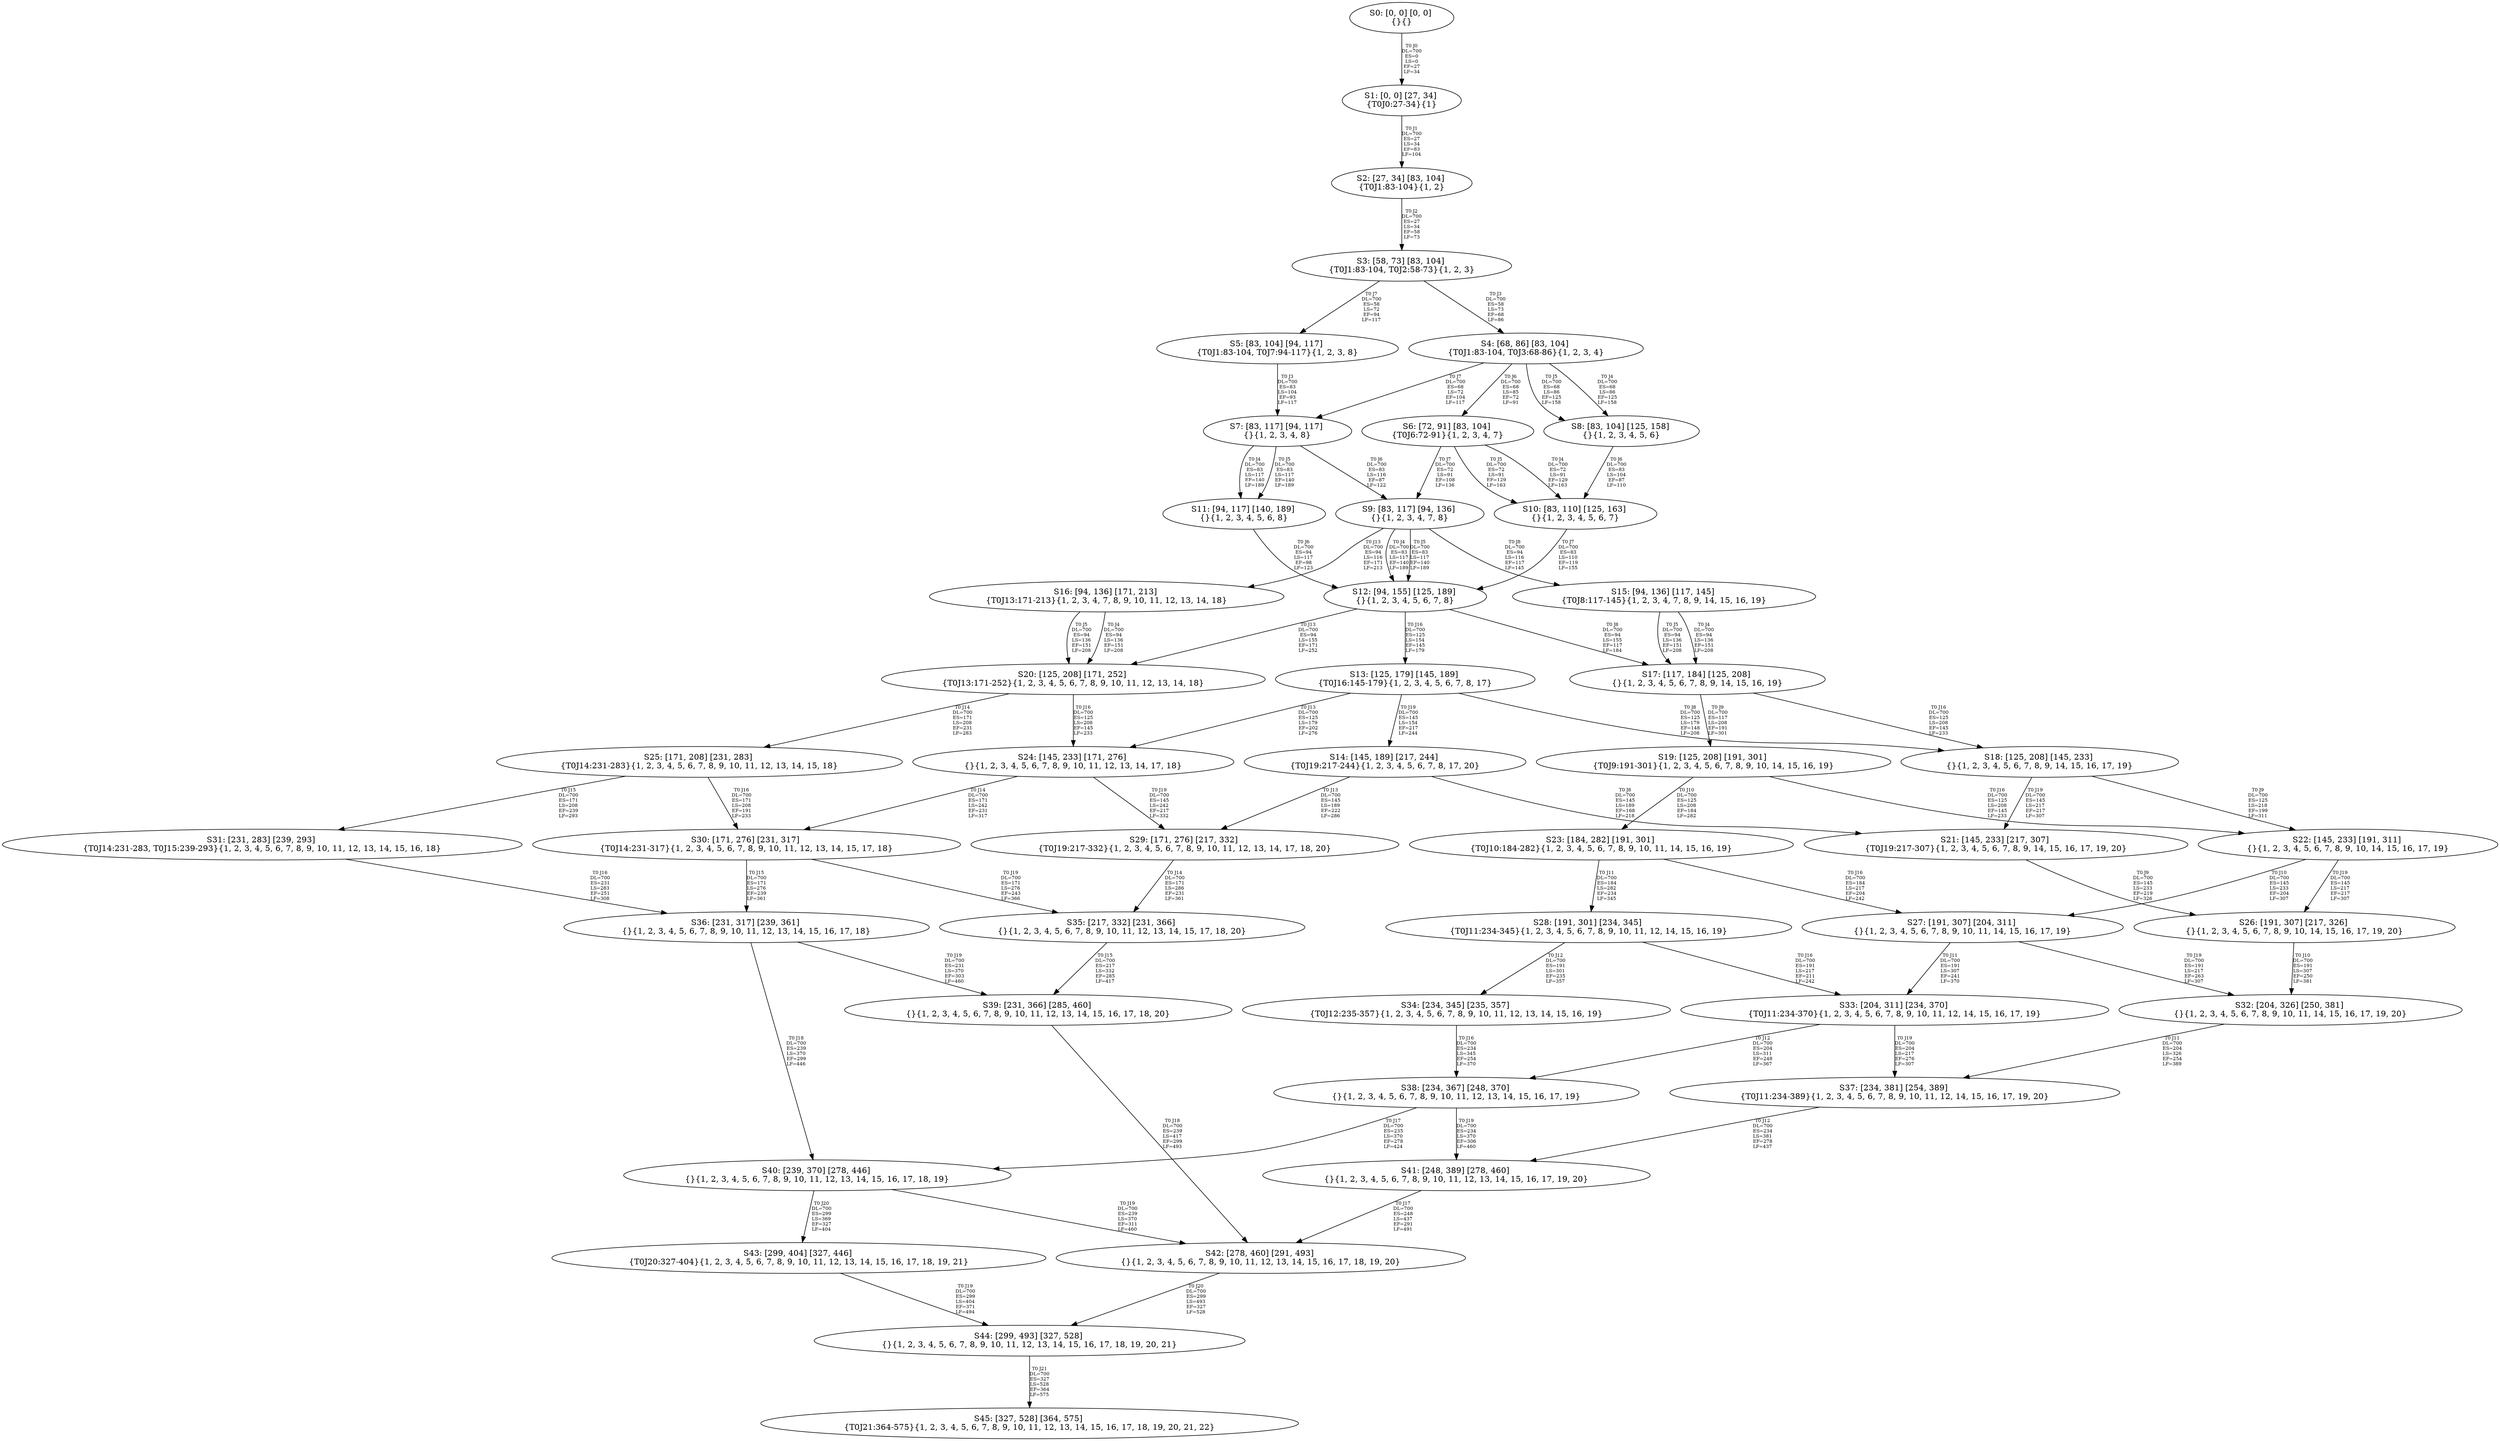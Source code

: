 digraph {
	S0[label="S0: [0, 0] [0, 0] \n{}{}"];
	S1[label="S1: [0, 0] [27, 34] \n{T0J0:27-34}{1}"];
	S2[label="S2: [27, 34] [83, 104] \n{T0J1:83-104}{1, 2}"];
	S3[label="S3: [58, 73] [83, 104] \n{T0J1:83-104, T0J2:58-73}{1, 2, 3}"];
	S4[label="S4: [68, 86] [83, 104] \n{T0J1:83-104, T0J3:68-86}{1, 2, 3, 4}"];
	S5[label="S5: [83, 104] [94, 117] \n{T0J1:83-104, T0J7:94-117}{1, 2, 3, 8}"];
	S6[label="S6: [72, 91] [83, 104] \n{T0J6:72-91}{1, 2, 3, 4, 7}"];
	S7[label="S7: [83, 117] [94, 117] \n{}{1, 2, 3, 4, 8}"];
	S8[label="S8: [83, 104] [125, 158] \n{}{1, 2, 3, 4, 5, 6}"];
	S9[label="S9: [83, 117] [94, 136] \n{}{1, 2, 3, 4, 7, 8}"];
	S10[label="S10: [83, 110] [125, 163] \n{}{1, 2, 3, 4, 5, 6, 7}"];
	S11[label="S11: [94, 117] [140, 189] \n{}{1, 2, 3, 4, 5, 6, 8}"];
	S12[label="S12: [94, 155] [125, 189] \n{}{1, 2, 3, 4, 5, 6, 7, 8}"];
	S13[label="S13: [125, 179] [145, 189] \n{T0J16:145-179}{1, 2, 3, 4, 5, 6, 7, 8, 17}"];
	S14[label="S14: [145, 189] [217, 244] \n{T0J19:217-244}{1, 2, 3, 4, 5, 6, 7, 8, 17, 20}"];
	S15[label="S15: [94, 136] [117, 145] \n{T0J8:117-145}{1, 2, 3, 4, 7, 8, 9, 14, 15, 16, 19}"];
	S16[label="S16: [94, 136] [171, 213] \n{T0J13:171-213}{1, 2, 3, 4, 7, 8, 9, 10, 11, 12, 13, 14, 18}"];
	S17[label="S17: [117, 184] [125, 208] \n{}{1, 2, 3, 4, 5, 6, 7, 8, 9, 14, 15, 16, 19}"];
	S18[label="S18: [125, 208] [145, 233] \n{}{1, 2, 3, 4, 5, 6, 7, 8, 9, 14, 15, 16, 17, 19}"];
	S19[label="S19: [125, 208] [191, 301] \n{T0J9:191-301}{1, 2, 3, 4, 5, 6, 7, 8, 9, 10, 14, 15, 16, 19}"];
	S20[label="S20: [125, 208] [171, 252] \n{T0J13:171-252}{1, 2, 3, 4, 5, 6, 7, 8, 9, 10, 11, 12, 13, 14, 18}"];
	S21[label="S21: [145, 233] [217, 307] \n{T0J19:217-307}{1, 2, 3, 4, 5, 6, 7, 8, 9, 14, 15, 16, 17, 19, 20}"];
	S22[label="S22: [145, 233] [191, 311] \n{}{1, 2, 3, 4, 5, 6, 7, 8, 9, 10, 14, 15, 16, 17, 19}"];
	S23[label="S23: [184, 282] [191, 301] \n{T0J10:184-282}{1, 2, 3, 4, 5, 6, 7, 8, 9, 10, 11, 14, 15, 16, 19}"];
	S24[label="S24: [145, 233] [171, 276] \n{}{1, 2, 3, 4, 5, 6, 7, 8, 9, 10, 11, 12, 13, 14, 17, 18}"];
	S25[label="S25: [171, 208] [231, 283] \n{T0J14:231-283}{1, 2, 3, 4, 5, 6, 7, 8, 9, 10, 11, 12, 13, 14, 15, 18}"];
	S26[label="S26: [191, 307] [217, 326] \n{}{1, 2, 3, 4, 5, 6, 7, 8, 9, 10, 14, 15, 16, 17, 19, 20}"];
	S27[label="S27: [191, 307] [204, 311] \n{}{1, 2, 3, 4, 5, 6, 7, 8, 9, 10, 11, 14, 15, 16, 17, 19}"];
	S28[label="S28: [191, 301] [234, 345] \n{T0J11:234-345}{1, 2, 3, 4, 5, 6, 7, 8, 9, 10, 11, 12, 14, 15, 16, 19}"];
	S29[label="S29: [171, 276] [217, 332] \n{T0J19:217-332}{1, 2, 3, 4, 5, 6, 7, 8, 9, 10, 11, 12, 13, 14, 17, 18, 20}"];
	S30[label="S30: [171, 276] [231, 317] \n{T0J14:231-317}{1, 2, 3, 4, 5, 6, 7, 8, 9, 10, 11, 12, 13, 14, 15, 17, 18}"];
	S31[label="S31: [231, 283] [239, 293] \n{T0J14:231-283, T0J15:239-293}{1, 2, 3, 4, 5, 6, 7, 8, 9, 10, 11, 12, 13, 14, 15, 16, 18}"];
	S32[label="S32: [204, 326] [250, 381] \n{}{1, 2, 3, 4, 5, 6, 7, 8, 9, 10, 11, 14, 15, 16, 17, 19, 20}"];
	S33[label="S33: [204, 311] [234, 370] \n{T0J11:234-370}{1, 2, 3, 4, 5, 6, 7, 8, 9, 10, 11, 12, 14, 15, 16, 17, 19}"];
	S34[label="S34: [234, 345] [235, 357] \n{T0J12:235-357}{1, 2, 3, 4, 5, 6, 7, 8, 9, 10, 11, 12, 13, 14, 15, 16, 19}"];
	S35[label="S35: [217, 332] [231, 366] \n{}{1, 2, 3, 4, 5, 6, 7, 8, 9, 10, 11, 12, 13, 14, 15, 17, 18, 20}"];
	S36[label="S36: [231, 317] [239, 361] \n{}{1, 2, 3, 4, 5, 6, 7, 8, 9, 10, 11, 12, 13, 14, 15, 16, 17, 18}"];
	S37[label="S37: [234, 381] [254, 389] \n{T0J11:234-389}{1, 2, 3, 4, 5, 6, 7, 8, 9, 10, 11, 12, 14, 15, 16, 17, 19, 20}"];
	S38[label="S38: [234, 367] [248, 370] \n{}{1, 2, 3, 4, 5, 6, 7, 8, 9, 10, 11, 12, 13, 14, 15, 16, 17, 19}"];
	S39[label="S39: [231, 366] [285, 460] \n{}{1, 2, 3, 4, 5, 6, 7, 8, 9, 10, 11, 12, 13, 14, 15, 16, 17, 18, 20}"];
	S40[label="S40: [239, 370] [278, 446] \n{}{1, 2, 3, 4, 5, 6, 7, 8, 9, 10, 11, 12, 13, 14, 15, 16, 17, 18, 19}"];
	S41[label="S41: [248, 389] [278, 460] \n{}{1, 2, 3, 4, 5, 6, 7, 8, 9, 10, 11, 12, 13, 14, 15, 16, 17, 19, 20}"];
	S42[label="S42: [278, 460] [291, 493] \n{}{1, 2, 3, 4, 5, 6, 7, 8, 9, 10, 11, 12, 13, 14, 15, 16, 17, 18, 19, 20}"];
	S43[label="S43: [299, 404] [327, 446] \n{T0J20:327-404}{1, 2, 3, 4, 5, 6, 7, 8, 9, 10, 11, 12, 13, 14, 15, 16, 17, 18, 19, 21}"];
	S44[label="S44: [299, 493] [327, 528] \n{}{1, 2, 3, 4, 5, 6, 7, 8, 9, 10, 11, 12, 13, 14, 15, 16, 17, 18, 19, 20, 21}"];
	S45[label="S45: [327, 528] [364, 575] \n{T0J21:364-575}{1, 2, 3, 4, 5, 6, 7, 8, 9, 10, 11, 12, 13, 14, 15, 16, 17, 18, 19, 20, 21, 22}"];
	S0 -> S1[label="T0 J0\nDL=700\nES=0\nLS=0\nEF=27\nLF=34",fontsize=8];
	S1 -> S2[label="T0 J1\nDL=700\nES=27\nLS=34\nEF=83\nLF=104",fontsize=8];
	S2 -> S3[label="T0 J2\nDL=700\nES=27\nLS=34\nEF=58\nLF=73",fontsize=8];
	S3 -> S4[label="T0 J3\nDL=700\nES=58\nLS=73\nEF=68\nLF=86",fontsize=8];
	S3 -> S5[label="T0 J7\nDL=700\nES=58\nLS=72\nEF=94\nLF=117",fontsize=8];
	S4 -> S8[label="T0 J4\nDL=700\nES=68\nLS=86\nEF=125\nLF=158",fontsize=8];
	S4 -> S8[label="T0 J5\nDL=700\nES=68\nLS=86\nEF=125\nLF=158",fontsize=8];
	S4 -> S6[label="T0 J6\nDL=700\nES=68\nLS=85\nEF=72\nLF=91",fontsize=8];
	S4 -> S7[label="T0 J7\nDL=700\nES=68\nLS=72\nEF=104\nLF=117",fontsize=8];
	S5 -> S7[label="T0 J3\nDL=700\nES=83\nLS=104\nEF=93\nLF=117",fontsize=8];
	S6 -> S10[label="T0 J4\nDL=700\nES=72\nLS=91\nEF=129\nLF=163",fontsize=8];
	S6 -> S10[label="T0 J5\nDL=700\nES=72\nLS=91\nEF=129\nLF=163",fontsize=8];
	S6 -> S9[label="T0 J7\nDL=700\nES=72\nLS=91\nEF=108\nLF=136",fontsize=8];
	S7 -> S11[label="T0 J4\nDL=700\nES=83\nLS=117\nEF=140\nLF=189",fontsize=8];
	S7 -> S11[label="T0 J5\nDL=700\nES=83\nLS=117\nEF=140\nLF=189",fontsize=8];
	S7 -> S9[label="T0 J6\nDL=700\nES=83\nLS=116\nEF=87\nLF=122",fontsize=8];
	S8 -> S10[label="T0 J6\nDL=700\nES=83\nLS=104\nEF=87\nLF=110",fontsize=8];
	S9 -> S12[label="T0 J4\nDL=700\nES=83\nLS=117\nEF=140\nLF=189",fontsize=8];
	S9 -> S12[label="T0 J5\nDL=700\nES=83\nLS=117\nEF=140\nLF=189",fontsize=8];
	S9 -> S15[label="T0 J8\nDL=700\nES=94\nLS=116\nEF=117\nLF=145",fontsize=8];
	S9 -> S16[label="T0 J13\nDL=700\nES=94\nLS=116\nEF=171\nLF=213",fontsize=8];
	S10 -> S12[label="T0 J7\nDL=700\nES=83\nLS=110\nEF=119\nLF=155",fontsize=8];
	S11 -> S12[label="T0 J6\nDL=700\nES=94\nLS=117\nEF=98\nLF=123",fontsize=8];
	S12 -> S17[label="T0 J8\nDL=700\nES=94\nLS=155\nEF=117\nLF=184",fontsize=8];
	S12 -> S20[label="T0 J13\nDL=700\nES=94\nLS=155\nEF=171\nLF=252",fontsize=8];
	S12 -> S13[label="T0 J16\nDL=700\nES=125\nLS=154\nEF=145\nLF=179",fontsize=8];
	S13 -> S18[label="T0 J8\nDL=700\nES=125\nLS=179\nEF=148\nLF=208",fontsize=8];
	S13 -> S24[label="T0 J13\nDL=700\nES=125\nLS=179\nEF=202\nLF=276",fontsize=8];
	S13 -> S14[label="T0 J19\nDL=700\nES=145\nLS=154\nEF=217\nLF=244",fontsize=8];
	S14 -> S21[label="T0 J8\nDL=700\nES=145\nLS=189\nEF=168\nLF=218",fontsize=8];
	S14 -> S29[label="T0 J13\nDL=700\nES=145\nLS=189\nEF=222\nLF=286",fontsize=8];
	S15 -> S17[label="T0 J4\nDL=700\nES=94\nLS=136\nEF=151\nLF=208",fontsize=8];
	S15 -> S17[label="T0 J5\nDL=700\nES=94\nLS=136\nEF=151\nLF=208",fontsize=8];
	S16 -> S20[label="T0 J4\nDL=700\nES=94\nLS=136\nEF=151\nLF=208",fontsize=8];
	S16 -> S20[label="T0 J5\nDL=700\nES=94\nLS=136\nEF=151\nLF=208",fontsize=8];
	S17 -> S19[label="T0 J9\nDL=700\nES=117\nLS=208\nEF=191\nLF=301",fontsize=8];
	S17 -> S18[label="T0 J16\nDL=700\nES=125\nLS=208\nEF=145\nLF=233",fontsize=8];
	S18 -> S22[label="T0 J9\nDL=700\nES=125\nLS=218\nEF=199\nLF=311",fontsize=8];
	S18 -> S21[label="T0 J19\nDL=700\nES=145\nLS=217\nEF=217\nLF=307",fontsize=8];
	S19 -> S23[label="T0 J10\nDL=700\nES=125\nLS=208\nEF=184\nLF=282",fontsize=8];
	S19 -> S22[label="T0 J16\nDL=700\nES=125\nLS=208\nEF=145\nLF=233",fontsize=8];
	S20 -> S25[label="T0 J14\nDL=700\nES=171\nLS=208\nEF=231\nLF=283",fontsize=8];
	S20 -> S24[label="T0 J16\nDL=700\nES=125\nLS=208\nEF=145\nLF=233",fontsize=8];
	S21 -> S26[label="T0 J9\nDL=700\nES=145\nLS=233\nEF=219\nLF=326",fontsize=8];
	S22 -> S27[label="T0 J10\nDL=700\nES=145\nLS=233\nEF=204\nLF=307",fontsize=8];
	S22 -> S26[label="T0 J19\nDL=700\nES=145\nLS=217\nEF=217\nLF=307",fontsize=8];
	S23 -> S28[label="T0 J11\nDL=700\nES=184\nLS=282\nEF=234\nLF=345",fontsize=8];
	S23 -> S27[label="T0 J16\nDL=700\nES=184\nLS=217\nEF=204\nLF=242",fontsize=8];
	S24 -> S30[label="T0 J14\nDL=700\nES=171\nLS=242\nEF=231\nLF=317",fontsize=8];
	S24 -> S29[label="T0 J19\nDL=700\nES=145\nLS=242\nEF=217\nLF=332",fontsize=8];
	S25 -> S31[label="T0 J15\nDL=700\nES=171\nLS=208\nEF=239\nLF=293",fontsize=8];
	S25 -> S30[label="T0 J16\nDL=700\nES=171\nLS=208\nEF=191\nLF=233",fontsize=8];
	S26 -> S32[label="T0 J10\nDL=700\nES=191\nLS=307\nEF=250\nLF=381",fontsize=8];
	S27 -> S33[label="T0 J11\nDL=700\nES=191\nLS=307\nEF=241\nLF=370",fontsize=8];
	S27 -> S32[label="T0 J19\nDL=700\nES=191\nLS=217\nEF=263\nLF=307",fontsize=8];
	S28 -> S34[label="T0 J12\nDL=700\nES=191\nLS=301\nEF=235\nLF=357",fontsize=8];
	S28 -> S33[label="T0 J16\nDL=700\nES=191\nLS=217\nEF=211\nLF=242",fontsize=8];
	S29 -> S35[label="T0 J14\nDL=700\nES=171\nLS=286\nEF=231\nLF=361",fontsize=8];
	S30 -> S36[label="T0 J15\nDL=700\nES=171\nLS=276\nEF=239\nLF=361",fontsize=8];
	S30 -> S35[label="T0 J19\nDL=700\nES=171\nLS=276\nEF=243\nLF=366",fontsize=8];
	S31 -> S36[label="T0 J16\nDL=700\nES=231\nLS=283\nEF=251\nLF=308",fontsize=8];
	S32 -> S37[label="T0 J11\nDL=700\nES=204\nLS=326\nEF=254\nLF=389",fontsize=8];
	S33 -> S38[label="T0 J12\nDL=700\nES=204\nLS=311\nEF=248\nLF=367",fontsize=8];
	S33 -> S37[label="T0 J19\nDL=700\nES=204\nLS=217\nEF=276\nLF=307",fontsize=8];
	S34 -> S38[label="T0 J16\nDL=700\nES=234\nLS=345\nEF=254\nLF=370",fontsize=8];
	S35 -> S39[label="T0 J15\nDL=700\nES=217\nLS=332\nEF=285\nLF=417",fontsize=8];
	S36 -> S40[label="T0 J18\nDL=700\nES=239\nLS=370\nEF=299\nLF=446",fontsize=8];
	S36 -> S39[label="T0 J19\nDL=700\nES=231\nLS=370\nEF=303\nLF=460",fontsize=8];
	S37 -> S41[label="T0 J12\nDL=700\nES=234\nLS=381\nEF=278\nLF=437",fontsize=8];
	S38 -> S40[label="T0 J17\nDL=700\nES=235\nLS=370\nEF=278\nLF=424",fontsize=8];
	S38 -> S41[label="T0 J19\nDL=700\nES=234\nLS=370\nEF=306\nLF=460",fontsize=8];
	S39 -> S42[label="T0 J18\nDL=700\nES=239\nLS=417\nEF=299\nLF=493",fontsize=8];
	S40 -> S42[label="T0 J19\nDL=700\nES=239\nLS=370\nEF=311\nLF=460",fontsize=8];
	S40 -> S43[label="T0 J20\nDL=700\nES=299\nLS=369\nEF=327\nLF=404",fontsize=8];
	S41 -> S42[label="T0 J17\nDL=700\nES=248\nLS=437\nEF=291\nLF=491",fontsize=8];
	S42 -> S44[label="T0 J20\nDL=700\nES=299\nLS=493\nEF=327\nLF=528",fontsize=8];
	S43 -> S44[label="T0 J19\nDL=700\nES=299\nLS=404\nEF=371\nLF=494",fontsize=8];
	S44 -> S45[label="T0 J21\nDL=700\nES=327\nLS=528\nEF=364\nLF=575",fontsize=8];
}
